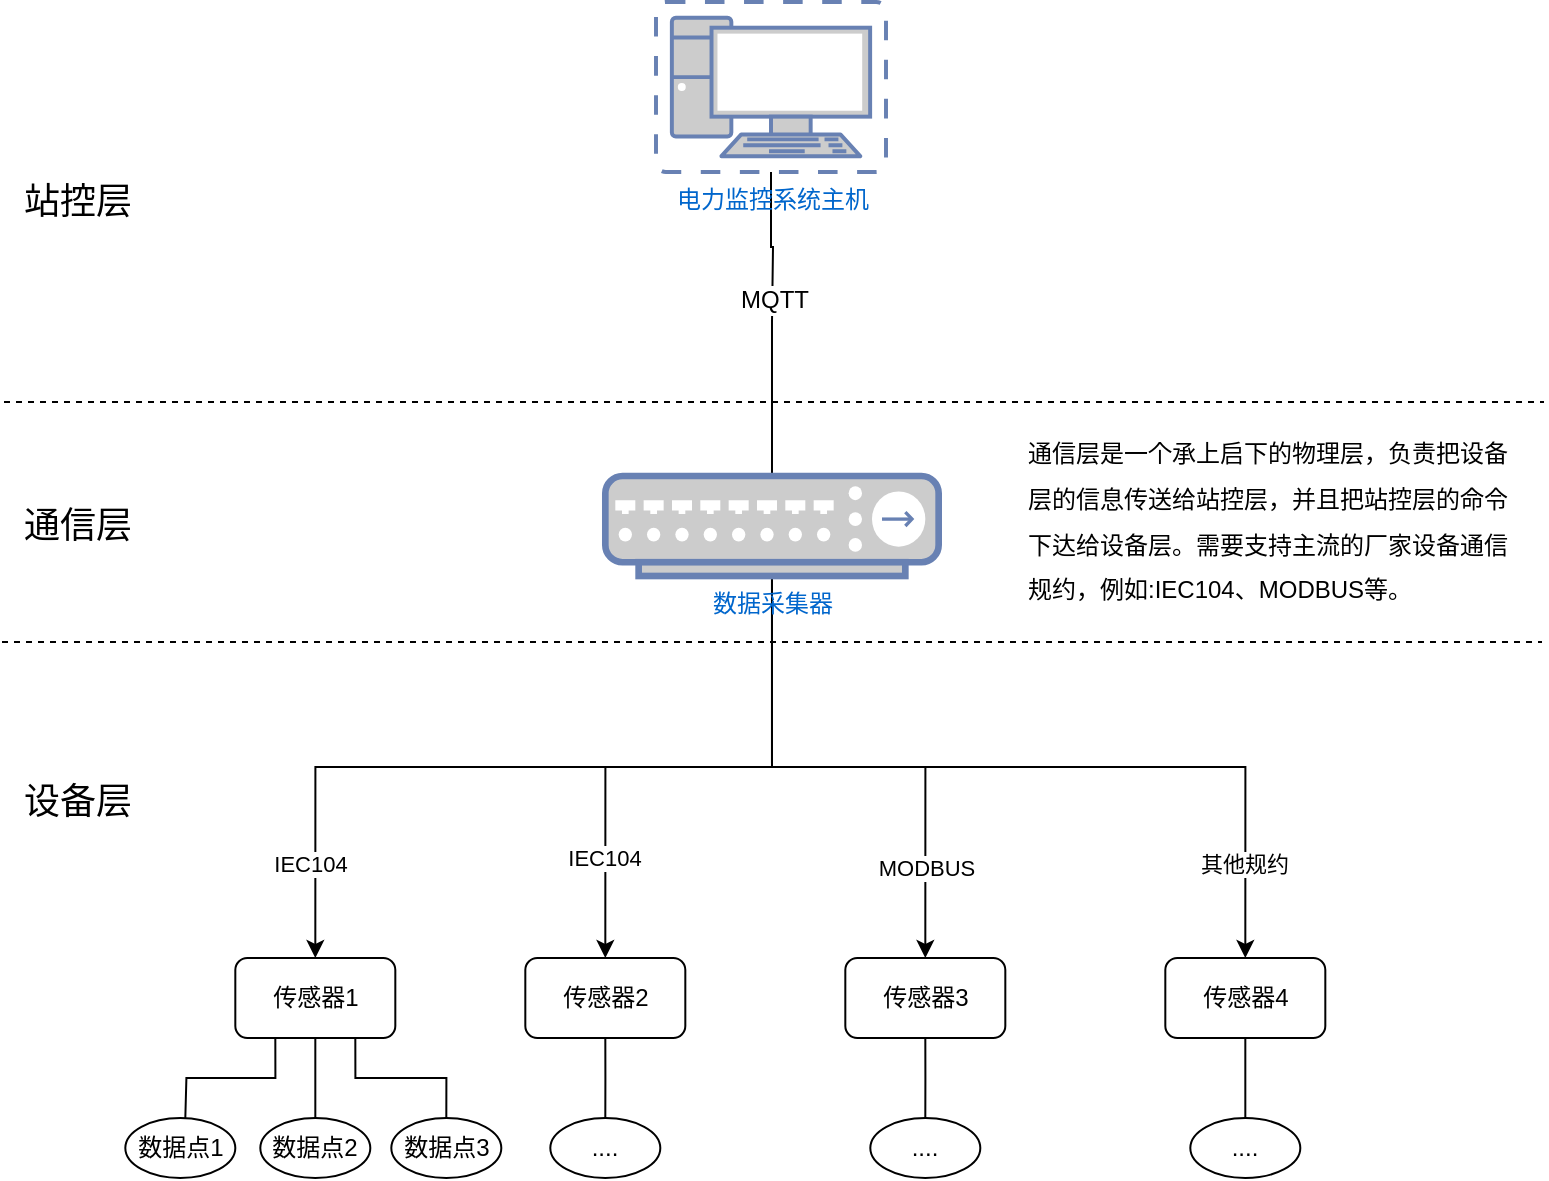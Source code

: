 <mxfile version="14.1.9" type="github">
  <diagram id="ApqqFG8L7qvS_qOuRPtI" name="第 1 页">
    <mxGraphModel dx="932" dy="501" grid="1" gridSize="10" guides="1" tooltips="1" connect="1" arrows="1" fold="1" page="1" pageScale="1" pageWidth="827" pageHeight="1169" math="0" shadow="0">
      <root>
        <mxCell id="0" />
        <mxCell id="1" parent="0" />
        <mxCell id="xsoDjLCZmWEOM9lgs2-u-4" style="edgeStyle=orthogonalEdgeStyle;rounded=0;orthogonalLoop=1;jettySize=auto;html=1;exitX=0.5;exitY=1;exitDx=0;exitDy=0;exitPerimeter=0;entryX=0.5;entryY=0;entryDx=0;entryDy=0;" edge="1" parent="1" source="xsoDjLCZmWEOM9lgs2-u-1" target="xsoDjLCZmWEOM9lgs2-u-8">
          <mxGeometry relative="1" as="geometry">
            <mxPoint x="190.66" y="557" as="targetPoint" />
          </mxGeometry>
        </mxCell>
        <mxCell id="xsoDjLCZmWEOM9lgs2-u-12" value="IEC104" style="edgeLabel;html=1;align=center;verticalAlign=middle;resizable=0;points=[];" vertex="1" connectable="0" parent="xsoDjLCZmWEOM9lgs2-u-4">
          <mxGeometry x="0.355" y="-1" relative="1" as="geometry">
            <mxPoint x="-42.3" y="49" as="offset" />
          </mxGeometry>
        </mxCell>
        <mxCell id="xsoDjLCZmWEOM9lgs2-u-5" style="edgeStyle=orthogonalEdgeStyle;rounded=0;orthogonalLoop=1;jettySize=auto;html=1;exitX=0.5;exitY=1;exitDx=0;exitDy=0;exitPerimeter=0;entryX=0.5;entryY=0;entryDx=0;entryDy=0;" edge="1" parent="1" source="xsoDjLCZmWEOM9lgs2-u-1" target="xsoDjLCZmWEOM9lgs2-u-9">
          <mxGeometry relative="1" as="geometry">
            <mxPoint x="300.66" y="557" as="targetPoint" />
          </mxGeometry>
        </mxCell>
        <mxCell id="xsoDjLCZmWEOM9lgs2-u-13" value="IEC104" style="edgeLabel;html=1;align=center;verticalAlign=middle;resizable=0;points=[];" vertex="1" connectable="0" parent="xsoDjLCZmWEOM9lgs2-u-5">
          <mxGeometry x="0.696" y="-1" relative="1" as="geometry">
            <mxPoint y="-8" as="offset" />
          </mxGeometry>
        </mxCell>
        <mxCell id="xsoDjLCZmWEOM9lgs2-u-6" style="edgeStyle=orthogonalEdgeStyle;rounded=0;orthogonalLoop=1;jettySize=auto;html=1;exitX=0.5;exitY=1;exitDx=0;exitDy=0;exitPerimeter=0;entryX=0.5;entryY=0;entryDx=0;entryDy=0;" edge="1" parent="1" source="xsoDjLCZmWEOM9lgs2-u-1" target="xsoDjLCZmWEOM9lgs2-u-10">
          <mxGeometry relative="1" as="geometry">
            <mxPoint x="510.66" y="557" as="targetPoint" />
          </mxGeometry>
        </mxCell>
        <mxCell id="xsoDjLCZmWEOM9lgs2-u-7" style="edgeStyle=orthogonalEdgeStyle;rounded=0;orthogonalLoop=1;jettySize=auto;html=1;exitX=0.5;exitY=1;exitDx=0;exitDy=0;exitPerimeter=0;entryX=0.5;entryY=0;entryDx=0;entryDy=0;" edge="1" parent="1" source="xsoDjLCZmWEOM9lgs2-u-1" target="xsoDjLCZmWEOM9lgs2-u-11">
          <mxGeometry relative="1" as="geometry">
            <mxPoint x="620.66" y="557" as="targetPoint" />
          </mxGeometry>
        </mxCell>
        <mxCell id="xsoDjLCZmWEOM9lgs2-u-16" value="其他规约" style="edgeLabel;html=1;align=center;verticalAlign=middle;resizable=0;points=[];" vertex="1" connectable="0" parent="xsoDjLCZmWEOM9lgs2-u-7">
          <mxGeometry x="0.74" y="-1" relative="1" as="geometry">
            <mxPoint y="8" as="offset" />
          </mxGeometry>
        </mxCell>
        <mxCell id="xsoDjLCZmWEOM9lgs2-u-33" style="edgeStyle=orthogonalEdgeStyle;rounded=0;orthogonalLoop=1;jettySize=auto;html=1;exitX=0.5;exitY=0;exitDx=0;exitDy=0;exitPerimeter=0;endArrow=none;endFill=0;" edge="1" parent="1" source="xsoDjLCZmWEOM9lgs2-u-1">
          <mxGeometry relative="1" as="geometry">
            <mxPoint x="413.995" y="259" as="targetPoint" />
          </mxGeometry>
        </mxCell>
        <mxCell id="xsoDjLCZmWEOM9lgs2-u-1" value="数据采集器" style="fontColor=#0066CC;verticalAlign=top;verticalLabelPosition=bottom;labelPosition=center;align=center;html=1;outlineConnect=0;fillColor=#CCCCCC;strokeColor=#6881B3;gradientColor=none;gradientDirection=north;strokeWidth=2;shape=mxgraph.networks.hub;" vertex="1" parent="1">
          <mxGeometry x="330.66" y="337" width="166.67" height="50" as="geometry" />
        </mxCell>
        <mxCell id="xsoDjLCZmWEOM9lgs2-u-17" style="edgeStyle=orthogonalEdgeStyle;rounded=0;orthogonalLoop=1;jettySize=auto;html=1;exitX=0.25;exitY=1;exitDx=0;exitDy=0;endArrow=none;endFill=0;" edge="1" parent="1" source="xsoDjLCZmWEOM9lgs2-u-8">
          <mxGeometry relative="1" as="geometry">
            <mxPoint x="120.66" y="658" as="targetPoint" />
          </mxGeometry>
        </mxCell>
        <mxCell id="xsoDjLCZmWEOM9lgs2-u-21" style="edgeStyle=orthogonalEdgeStyle;rounded=0;orthogonalLoop=1;jettySize=auto;html=1;exitX=0.5;exitY=1;exitDx=0;exitDy=0;entryX=0.5;entryY=0;entryDx=0;entryDy=0;endArrow=none;endFill=0;" edge="1" parent="1" source="xsoDjLCZmWEOM9lgs2-u-8" target="xsoDjLCZmWEOM9lgs2-u-22">
          <mxGeometry relative="1" as="geometry">
            <mxPoint x="185.66" y="658" as="targetPoint" />
          </mxGeometry>
        </mxCell>
        <mxCell id="xsoDjLCZmWEOM9lgs2-u-23" style="edgeStyle=orthogonalEdgeStyle;rounded=0;orthogonalLoop=1;jettySize=auto;html=1;exitX=0.75;exitY=1;exitDx=0;exitDy=0;entryX=0.5;entryY=0;entryDx=0;entryDy=0;endArrow=none;endFill=0;" edge="1" parent="1" source="xsoDjLCZmWEOM9lgs2-u-8" target="xsoDjLCZmWEOM9lgs2-u-24">
          <mxGeometry relative="1" as="geometry">
            <mxPoint x="250.66" y="658" as="targetPoint" />
          </mxGeometry>
        </mxCell>
        <mxCell id="xsoDjLCZmWEOM9lgs2-u-8" value="传感器1" style="rounded=1;whiteSpace=wrap;html=1;" vertex="1" parent="1">
          <mxGeometry x="145.66" y="578" width="80" height="40" as="geometry" />
        </mxCell>
        <mxCell id="xsoDjLCZmWEOM9lgs2-u-25" style="edgeStyle=orthogonalEdgeStyle;rounded=0;orthogonalLoop=1;jettySize=auto;html=1;exitX=0.5;exitY=1;exitDx=0;exitDy=0;endArrow=none;endFill=0;" edge="1" parent="1" source="xsoDjLCZmWEOM9lgs2-u-9">
          <mxGeometry relative="1" as="geometry">
            <mxPoint x="330.66" y="658" as="targetPoint" />
          </mxGeometry>
        </mxCell>
        <mxCell id="xsoDjLCZmWEOM9lgs2-u-9" value="传感器2" style="rounded=1;whiteSpace=wrap;html=1;" vertex="1" parent="1">
          <mxGeometry x="290.66" y="578" width="80" height="40" as="geometry" />
        </mxCell>
        <mxCell id="xsoDjLCZmWEOM9lgs2-u-27" style="edgeStyle=orthogonalEdgeStyle;rounded=0;orthogonalLoop=1;jettySize=auto;html=1;exitX=0.5;exitY=1;exitDx=0;exitDy=0;endArrow=none;endFill=0;" edge="1" parent="1" source="xsoDjLCZmWEOM9lgs2-u-10">
          <mxGeometry relative="1" as="geometry">
            <mxPoint x="490.66" y="658" as="targetPoint" />
          </mxGeometry>
        </mxCell>
        <mxCell id="xsoDjLCZmWEOM9lgs2-u-10" value="传感器3" style="rounded=1;whiteSpace=wrap;html=1;" vertex="1" parent="1">
          <mxGeometry x="450.66" y="578" width="80" height="40" as="geometry" />
        </mxCell>
        <mxCell id="xsoDjLCZmWEOM9lgs2-u-31" style="edgeStyle=orthogonalEdgeStyle;rounded=0;orthogonalLoop=1;jettySize=auto;html=1;exitX=0.5;exitY=1;exitDx=0;exitDy=0;entryX=0.5;entryY=0;entryDx=0;entryDy=0;endArrow=none;endFill=0;" edge="1" parent="1" source="xsoDjLCZmWEOM9lgs2-u-11" target="xsoDjLCZmWEOM9lgs2-u-30">
          <mxGeometry relative="1" as="geometry" />
        </mxCell>
        <mxCell id="xsoDjLCZmWEOM9lgs2-u-11" value="传感器4" style="rounded=1;whiteSpace=wrap;html=1;" vertex="1" parent="1">
          <mxGeometry x="610.66" y="578" width="80" height="40" as="geometry" />
        </mxCell>
        <mxCell id="xsoDjLCZmWEOM9lgs2-u-14" value="MODBUS" style="edgeLabel;html=1;align=center;verticalAlign=middle;resizable=0;points=[];" vertex="1" connectable="0" parent="1">
          <mxGeometry x="490.66" y="533.0" as="geometry" />
        </mxCell>
        <mxCell id="xsoDjLCZmWEOM9lgs2-u-18" value="数据点1" style="ellipse;whiteSpace=wrap;html=1;" vertex="1" parent="1">
          <mxGeometry x="90.66" y="658" width="55" height="30" as="geometry" />
        </mxCell>
        <mxCell id="xsoDjLCZmWEOM9lgs2-u-22" value="数据点2" style="ellipse;whiteSpace=wrap;html=1;" vertex="1" parent="1">
          <mxGeometry x="158.16" y="658" width="55" height="30" as="geometry" />
        </mxCell>
        <mxCell id="xsoDjLCZmWEOM9lgs2-u-24" value="数据点3" style="ellipse;whiteSpace=wrap;html=1;" vertex="1" parent="1">
          <mxGeometry x="223.66" y="658" width="55" height="30" as="geometry" />
        </mxCell>
        <mxCell id="xsoDjLCZmWEOM9lgs2-u-26" value="...." style="ellipse;whiteSpace=wrap;html=1;" vertex="1" parent="1">
          <mxGeometry x="303.16" y="658" width="55" height="30" as="geometry" />
        </mxCell>
        <mxCell id="xsoDjLCZmWEOM9lgs2-u-28" value="...." style="ellipse;whiteSpace=wrap;html=1;" vertex="1" parent="1">
          <mxGeometry x="463.16" y="658" width="55" height="30" as="geometry" />
        </mxCell>
        <mxCell id="xsoDjLCZmWEOM9lgs2-u-30" value="...." style="ellipse;whiteSpace=wrap;html=1;" vertex="1" parent="1">
          <mxGeometry x="623.16" y="658" width="55" height="30" as="geometry" />
        </mxCell>
        <mxCell id="xsoDjLCZmWEOM9lgs2-u-41" value="" style="edgeStyle=orthogonalEdgeStyle;rounded=0;orthogonalLoop=1;jettySize=auto;html=1;endArrow=none;endFill=0;fontSize=18;" edge="1" parent="1" target="xsoDjLCZmWEOM9lgs2-u-34">
          <mxGeometry relative="1" as="geometry">
            <mxPoint x="414" y="260" as="sourcePoint" />
          </mxGeometry>
        </mxCell>
        <mxCell id="xsoDjLCZmWEOM9lgs2-u-42" value="MQTT" style="edgeLabel;html=1;align=center;verticalAlign=middle;resizable=0;points=[];fontSize=12;" vertex="1" connectable="0" parent="xsoDjLCZmWEOM9lgs2-u-41">
          <mxGeometry x="-0.048" y="-1" relative="1" as="geometry">
            <mxPoint x="-1" y="25" as="offset" />
          </mxGeometry>
        </mxCell>
        <mxCell id="xsoDjLCZmWEOM9lgs2-u-34" value="电力监控系统主机" style="fontColor=#0066CC;verticalAlign=top;verticalLabelPosition=bottom;labelPosition=center;align=center;html=1;outlineConnect=0;fillColor=#CCCCCC;strokeColor=#6881B3;gradientColor=none;gradientDirection=north;strokeWidth=2;shape=mxgraph.networks.virtual_pc;" vertex="1" parent="1">
          <mxGeometry x="356" y="100" width="115" height="85" as="geometry" />
        </mxCell>
        <mxCell id="xsoDjLCZmWEOM9lgs2-u-35" value="" style="endArrow=none;dashed=1;html=1;" edge="1" parent="1">
          <mxGeometry width="50" height="50" relative="1" as="geometry">
            <mxPoint x="30" y="300" as="sourcePoint" />
            <mxPoint x="800" y="300" as="targetPoint" />
          </mxGeometry>
        </mxCell>
        <mxCell id="xsoDjLCZmWEOM9lgs2-u-36" value="" style="endArrow=none;dashed=1;html=1;" edge="1" parent="1">
          <mxGeometry width="50" height="50" relative="1" as="geometry">
            <mxPoint x="29" y="420" as="sourcePoint" />
            <mxPoint x="799" y="420" as="targetPoint" />
          </mxGeometry>
        </mxCell>
        <mxCell id="xsoDjLCZmWEOM9lgs2-u-37" value="通信层" style="text;html=1;strokeColor=none;fillColor=none;align=center;verticalAlign=middle;whiteSpace=wrap;rounded=0;fontSize=18;" vertex="1" parent="1">
          <mxGeometry x="34" y="352" width="66" height="20" as="geometry" />
        </mxCell>
        <mxCell id="xsoDjLCZmWEOM9lgs2-u-38" value="设备层" style="text;html=1;strokeColor=none;fillColor=none;align=center;verticalAlign=middle;whiteSpace=wrap;rounded=0;fontSize=18;" vertex="1" parent="1">
          <mxGeometry x="34" y="490" width="66" height="20" as="geometry" />
        </mxCell>
        <mxCell id="xsoDjLCZmWEOM9lgs2-u-39" value="站控层" style="text;html=1;strokeColor=none;fillColor=none;align=center;verticalAlign=middle;whiteSpace=wrap;rounded=0;fontSize=18;" vertex="1" parent="1">
          <mxGeometry x="36" y="190" width="62" height="20" as="geometry" />
        </mxCell>
        <mxCell id="xsoDjLCZmWEOM9lgs2-u-47" value="&lt;p style=&quot;line-height: 190%&quot;&gt;通信层是一个承上启下的物理层，负责把设备&lt;br&gt;层的信息传送给站控层，并且把站控层的命令&lt;br&gt;下达给设备层。需要支持主流的厂家设备通信&lt;br&gt;规约，例如:IEC104、MODBUS等。&lt;/p&gt;" style="text;html=1;align=left;verticalAlign=middle;resizable=0;points=[];autosize=1;fontSize=12;" vertex="1" parent="1">
          <mxGeometry x="540" y="300" width="260" height="120" as="geometry" />
        </mxCell>
      </root>
    </mxGraphModel>
  </diagram>
</mxfile>
